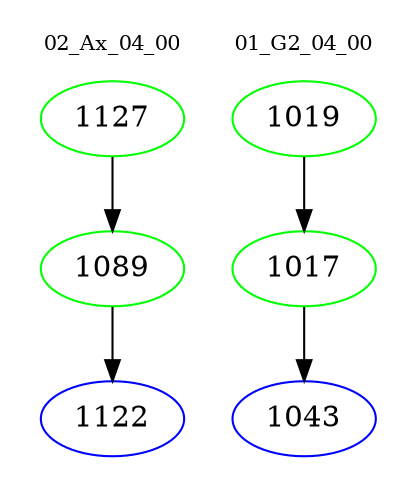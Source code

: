 digraph{
subgraph cluster_0 {
color = white
label = "02_Ax_04_00";
fontsize=10;
T0_1127 [label="1127", color="green"]
T0_1127 -> T0_1089 [color="black"]
T0_1089 [label="1089", color="green"]
T0_1089 -> T0_1122 [color="black"]
T0_1122 [label="1122", color="blue"]
}
subgraph cluster_1 {
color = white
label = "01_G2_04_00";
fontsize=10;
T1_1019 [label="1019", color="green"]
T1_1019 -> T1_1017 [color="black"]
T1_1017 [label="1017", color="green"]
T1_1017 -> T1_1043 [color="black"]
T1_1043 [label="1043", color="blue"]
}
}
